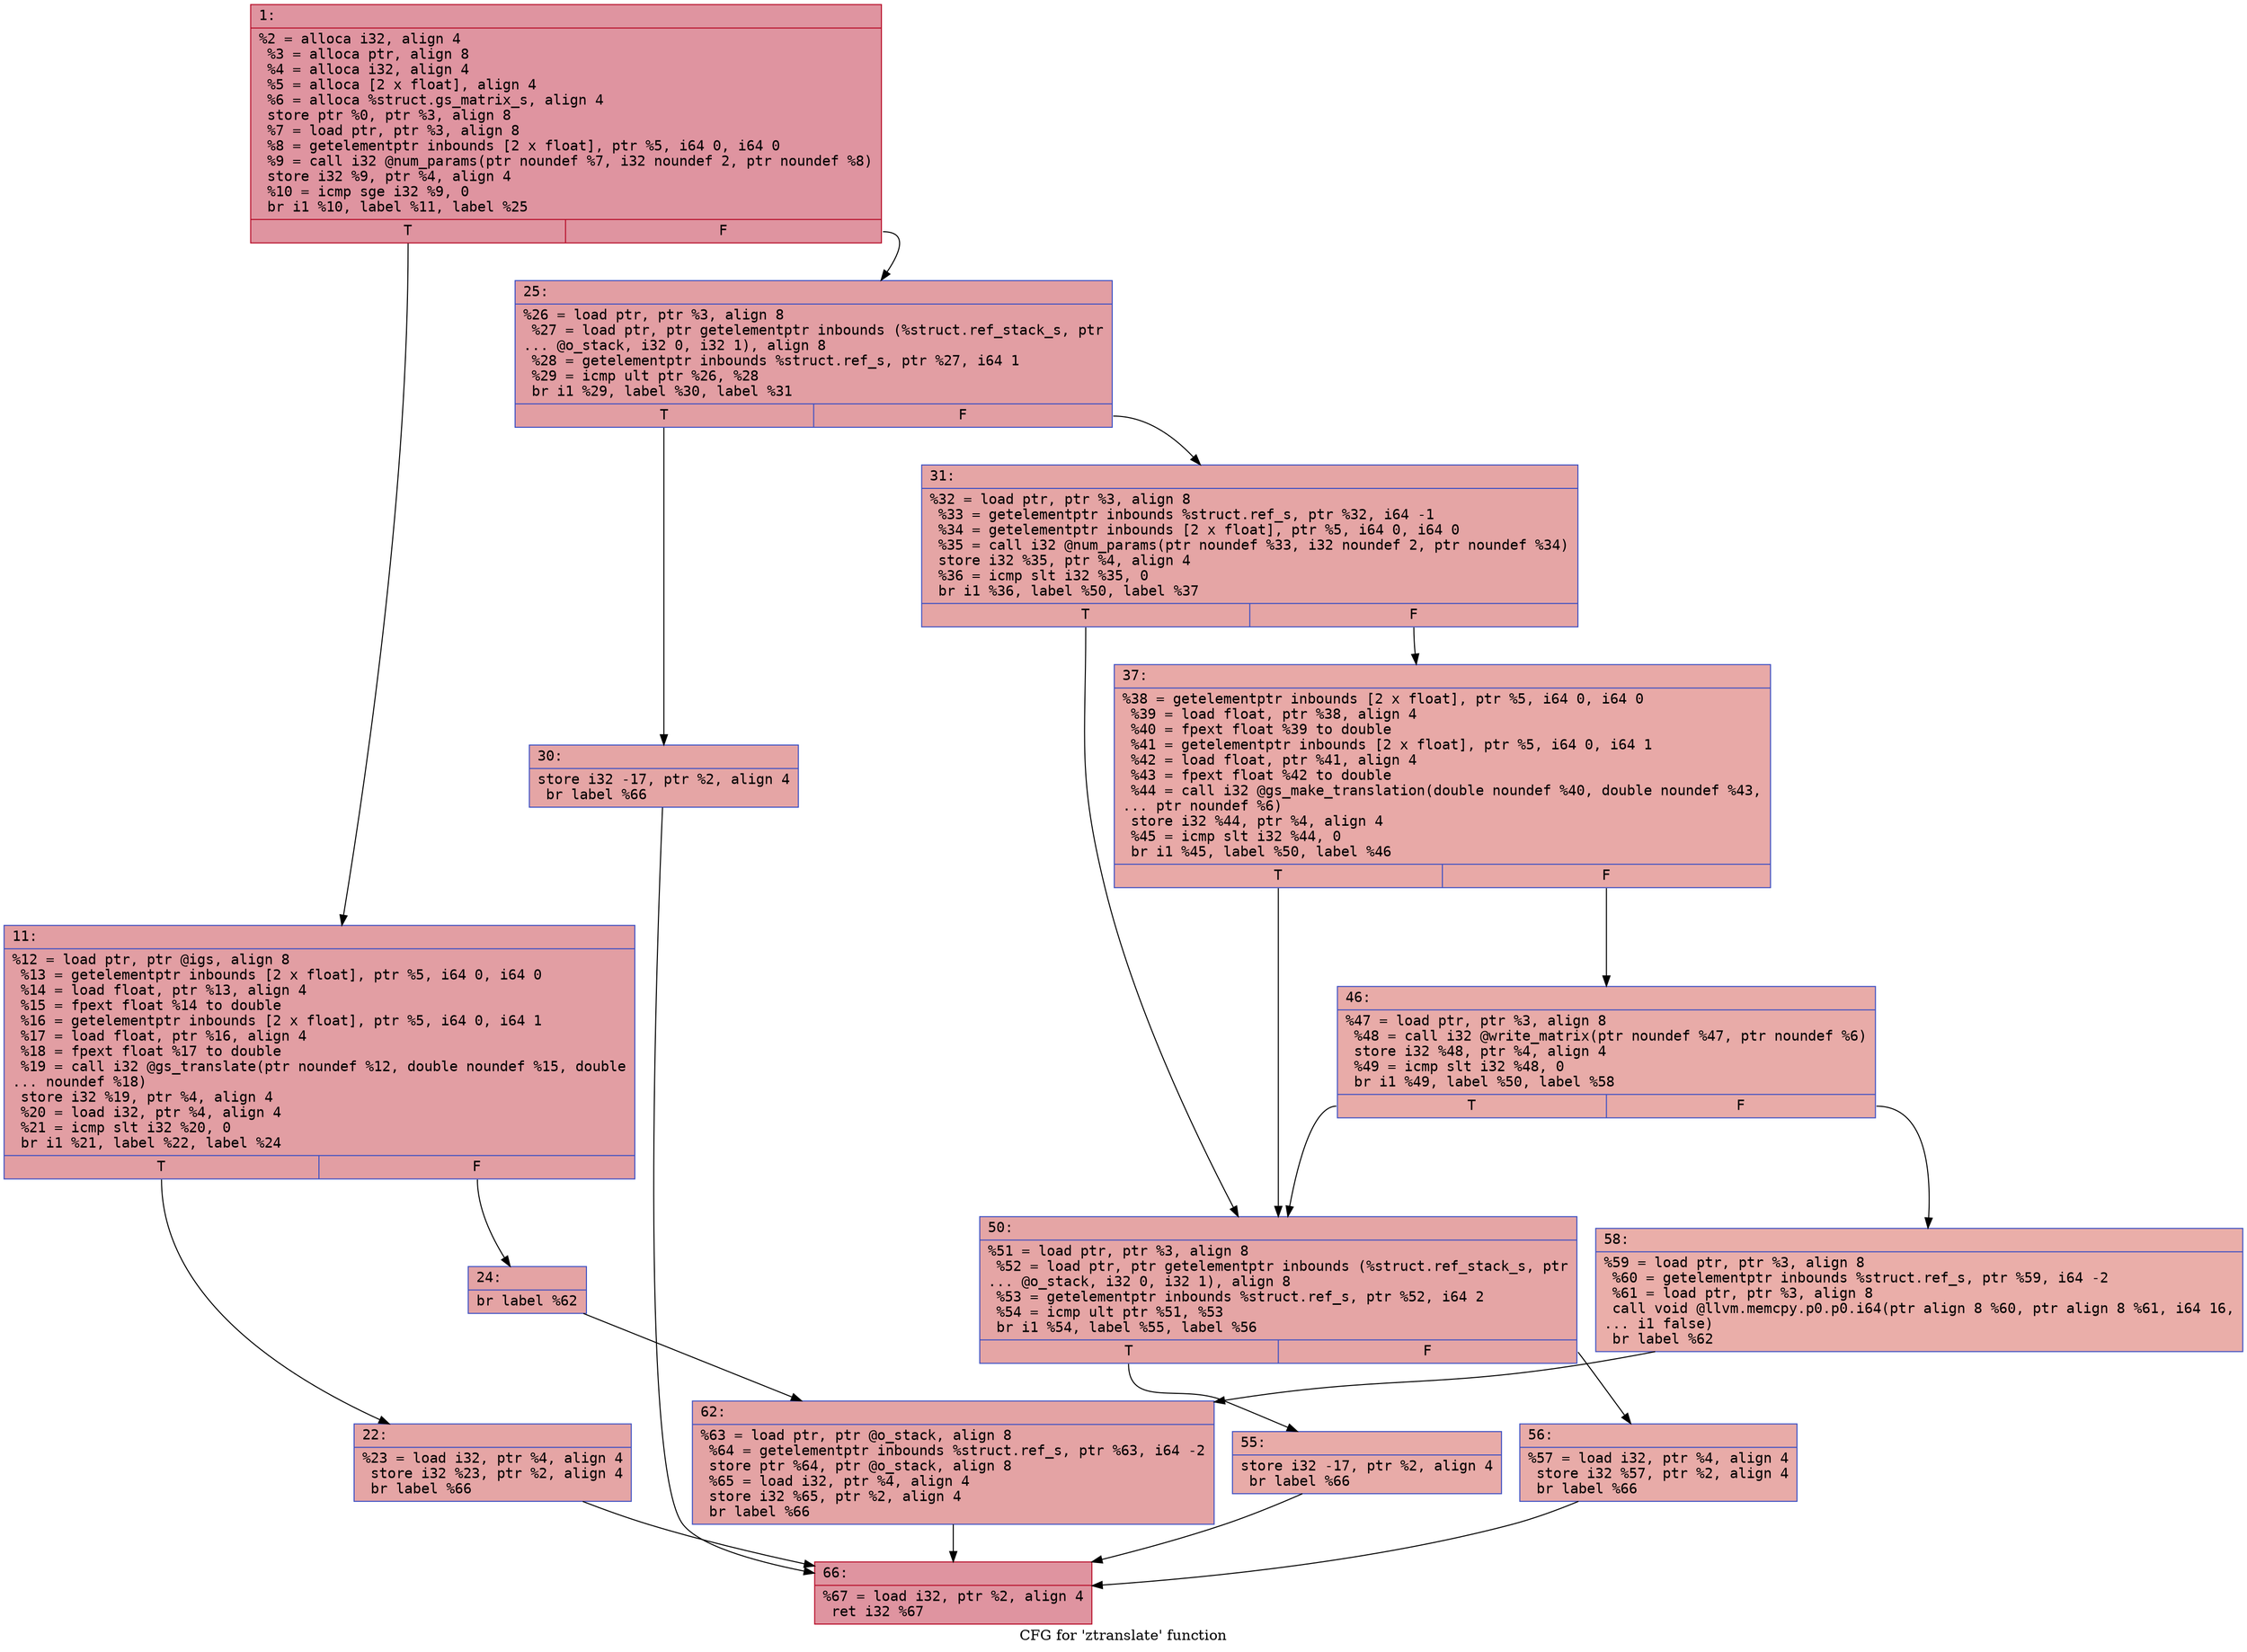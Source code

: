 digraph "CFG for 'ztranslate' function" {
	label="CFG for 'ztranslate' function";

	Node0x600001bd38e0 [shape=record,color="#b70d28ff", style=filled, fillcolor="#b70d2870" fontname="Courier",label="{1:\l|  %2 = alloca i32, align 4\l  %3 = alloca ptr, align 8\l  %4 = alloca i32, align 4\l  %5 = alloca [2 x float], align 4\l  %6 = alloca %struct.gs_matrix_s, align 4\l  store ptr %0, ptr %3, align 8\l  %7 = load ptr, ptr %3, align 8\l  %8 = getelementptr inbounds [2 x float], ptr %5, i64 0, i64 0\l  %9 = call i32 @num_params(ptr noundef %7, i32 noundef 2, ptr noundef %8)\l  store i32 %9, ptr %4, align 4\l  %10 = icmp sge i32 %9, 0\l  br i1 %10, label %11, label %25\l|{<s0>T|<s1>F}}"];
	Node0x600001bd38e0:s0 -> Node0x600001bd3930[tooltip="1 -> 11\nProbability 50.00%" ];
	Node0x600001bd38e0:s1 -> Node0x600001bd3a20[tooltip="1 -> 25\nProbability 50.00%" ];
	Node0x600001bd3930 [shape=record,color="#3d50c3ff", style=filled, fillcolor="#be242e70" fontname="Courier",label="{11:\l|  %12 = load ptr, ptr @igs, align 8\l  %13 = getelementptr inbounds [2 x float], ptr %5, i64 0, i64 0\l  %14 = load float, ptr %13, align 4\l  %15 = fpext float %14 to double\l  %16 = getelementptr inbounds [2 x float], ptr %5, i64 0, i64 1\l  %17 = load float, ptr %16, align 4\l  %18 = fpext float %17 to double\l  %19 = call i32 @gs_translate(ptr noundef %12, double noundef %15, double\l... noundef %18)\l  store i32 %19, ptr %4, align 4\l  %20 = load i32, ptr %4, align 4\l  %21 = icmp slt i32 %20, 0\l  br i1 %21, label %22, label %24\l|{<s0>T|<s1>F}}"];
	Node0x600001bd3930:s0 -> Node0x600001bd3980[tooltip="11 -> 22\nProbability 37.50%" ];
	Node0x600001bd3930:s1 -> Node0x600001bd39d0[tooltip="11 -> 24\nProbability 62.50%" ];
	Node0x600001bd3980 [shape=record,color="#3d50c3ff", style=filled, fillcolor="#c5333470" fontname="Courier",label="{22:\l|  %23 = load i32, ptr %4, align 4\l  store i32 %23, ptr %2, align 4\l  br label %66\l}"];
	Node0x600001bd3980 -> Node0x600001bd3d40[tooltip="22 -> 66\nProbability 100.00%" ];
	Node0x600001bd39d0 [shape=record,color="#3d50c3ff", style=filled, fillcolor="#c32e3170" fontname="Courier",label="{24:\l|  br label %62\l}"];
	Node0x600001bd39d0 -> Node0x600001bd3cf0[tooltip="24 -> 62\nProbability 100.00%" ];
	Node0x600001bd3a20 [shape=record,color="#3d50c3ff", style=filled, fillcolor="#be242e70" fontname="Courier",label="{25:\l|  %26 = load ptr, ptr %3, align 8\l  %27 = load ptr, ptr getelementptr inbounds (%struct.ref_stack_s, ptr\l... @o_stack, i32 0, i32 1), align 8\l  %28 = getelementptr inbounds %struct.ref_s, ptr %27, i64 1\l  %29 = icmp ult ptr %26, %28\l  br i1 %29, label %30, label %31\l|{<s0>T|<s1>F}}"];
	Node0x600001bd3a20:s0 -> Node0x600001bd3a70[tooltip="25 -> 30\nProbability 50.00%" ];
	Node0x600001bd3a20:s1 -> Node0x600001bd3ac0[tooltip="25 -> 31\nProbability 50.00%" ];
	Node0x600001bd3a70 [shape=record,color="#3d50c3ff", style=filled, fillcolor="#c5333470" fontname="Courier",label="{30:\l|  store i32 -17, ptr %2, align 4\l  br label %66\l}"];
	Node0x600001bd3a70 -> Node0x600001bd3d40[tooltip="30 -> 66\nProbability 100.00%" ];
	Node0x600001bd3ac0 [shape=record,color="#3d50c3ff", style=filled, fillcolor="#c5333470" fontname="Courier",label="{31:\l|  %32 = load ptr, ptr %3, align 8\l  %33 = getelementptr inbounds %struct.ref_s, ptr %32, i64 -1\l  %34 = getelementptr inbounds [2 x float], ptr %5, i64 0, i64 0\l  %35 = call i32 @num_params(ptr noundef %33, i32 noundef 2, ptr noundef %34)\l  store i32 %35, ptr %4, align 4\l  %36 = icmp slt i32 %35, 0\l  br i1 %36, label %50, label %37\l|{<s0>T|<s1>F}}"];
	Node0x600001bd3ac0:s0 -> Node0x600001bd3bb0[tooltip="31 -> 50\nProbability 37.50%" ];
	Node0x600001bd3ac0:s1 -> Node0x600001bd3b10[tooltip="31 -> 37\nProbability 62.50%" ];
	Node0x600001bd3b10 [shape=record,color="#3d50c3ff", style=filled, fillcolor="#ca3b3770" fontname="Courier",label="{37:\l|  %38 = getelementptr inbounds [2 x float], ptr %5, i64 0, i64 0\l  %39 = load float, ptr %38, align 4\l  %40 = fpext float %39 to double\l  %41 = getelementptr inbounds [2 x float], ptr %5, i64 0, i64 1\l  %42 = load float, ptr %41, align 4\l  %43 = fpext float %42 to double\l  %44 = call i32 @gs_make_translation(double noundef %40, double noundef %43,\l... ptr noundef %6)\l  store i32 %44, ptr %4, align 4\l  %45 = icmp slt i32 %44, 0\l  br i1 %45, label %50, label %46\l|{<s0>T|<s1>F}}"];
	Node0x600001bd3b10:s0 -> Node0x600001bd3bb0[tooltip="37 -> 50\nProbability 37.50%" ];
	Node0x600001bd3b10:s1 -> Node0x600001bd3b60[tooltip="37 -> 46\nProbability 62.50%" ];
	Node0x600001bd3b60 [shape=record,color="#3d50c3ff", style=filled, fillcolor="#cc403a70" fontname="Courier",label="{46:\l|  %47 = load ptr, ptr %3, align 8\l  %48 = call i32 @write_matrix(ptr noundef %47, ptr noundef %6)\l  store i32 %48, ptr %4, align 4\l  %49 = icmp slt i32 %48, 0\l  br i1 %49, label %50, label %58\l|{<s0>T|<s1>F}}"];
	Node0x600001bd3b60:s0 -> Node0x600001bd3bb0[tooltip="46 -> 50\nProbability 37.50%" ];
	Node0x600001bd3b60:s1 -> Node0x600001bd3ca0[tooltip="46 -> 58\nProbability 62.50%" ];
	Node0x600001bd3bb0 [shape=record,color="#3d50c3ff", style=filled, fillcolor="#c5333470" fontname="Courier",label="{50:\l|  %51 = load ptr, ptr %3, align 8\l  %52 = load ptr, ptr getelementptr inbounds (%struct.ref_stack_s, ptr\l... @o_stack, i32 0, i32 1), align 8\l  %53 = getelementptr inbounds %struct.ref_s, ptr %52, i64 2\l  %54 = icmp ult ptr %51, %53\l  br i1 %54, label %55, label %56\l|{<s0>T|<s1>F}}"];
	Node0x600001bd3bb0:s0 -> Node0x600001bd3c00[tooltip="50 -> 55\nProbability 50.00%" ];
	Node0x600001bd3bb0:s1 -> Node0x600001bd3c50[tooltip="50 -> 56\nProbability 50.00%" ];
	Node0x600001bd3c00 [shape=record,color="#3d50c3ff", style=filled, fillcolor="#cc403a70" fontname="Courier",label="{55:\l|  store i32 -17, ptr %2, align 4\l  br label %66\l}"];
	Node0x600001bd3c00 -> Node0x600001bd3d40[tooltip="55 -> 66\nProbability 100.00%" ];
	Node0x600001bd3c50 [shape=record,color="#3d50c3ff", style=filled, fillcolor="#cc403a70" fontname="Courier",label="{56:\l|  %57 = load i32, ptr %4, align 4\l  store i32 %57, ptr %2, align 4\l  br label %66\l}"];
	Node0x600001bd3c50 -> Node0x600001bd3d40[tooltip="56 -> 66\nProbability 100.00%" ];
	Node0x600001bd3ca0 [shape=record,color="#3d50c3ff", style=filled, fillcolor="#d0473d70" fontname="Courier",label="{58:\l|  %59 = load ptr, ptr %3, align 8\l  %60 = getelementptr inbounds %struct.ref_s, ptr %59, i64 -2\l  %61 = load ptr, ptr %3, align 8\l  call void @llvm.memcpy.p0.p0.i64(ptr align 8 %60, ptr align 8 %61, i64 16,\l... i1 false)\l  br label %62\l}"];
	Node0x600001bd3ca0 -> Node0x600001bd3cf0[tooltip="58 -> 62\nProbability 100.00%" ];
	Node0x600001bd3cf0 [shape=record,color="#3d50c3ff", style=filled, fillcolor="#c32e3170" fontname="Courier",label="{62:\l|  %63 = load ptr, ptr @o_stack, align 8\l  %64 = getelementptr inbounds %struct.ref_s, ptr %63, i64 -2\l  store ptr %64, ptr @o_stack, align 8\l  %65 = load i32, ptr %4, align 4\l  store i32 %65, ptr %2, align 4\l  br label %66\l}"];
	Node0x600001bd3cf0 -> Node0x600001bd3d40[tooltip="62 -> 66\nProbability 100.00%" ];
	Node0x600001bd3d40 [shape=record,color="#b70d28ff", style=filled, fillcolor="#b70d2870" fontname="Courier",label="{66:\l|  %67 = load i32, ptr %2, align 4\l  ret i32 %67\l}"];
}
